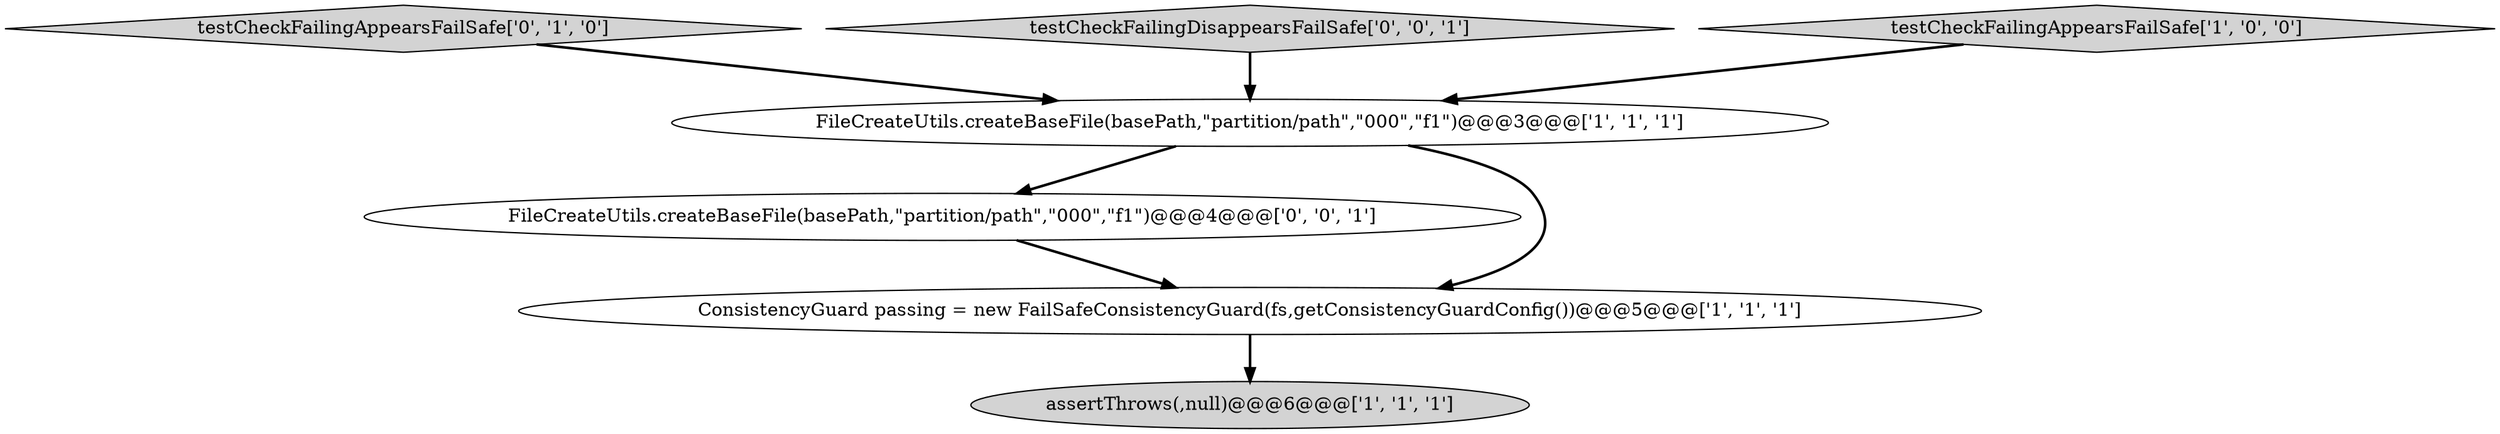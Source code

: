 digraph {
4 [style = filled, label = "testCheckFailingAppearsFailSafe['0', '1', '0']", fillcolor = lightgray, shape = diamond image = "AAA0AAABBB2BBB"];
6 [style = filled, label = "FileCreateUtils.createBaseFile(basePath,\"partition/path\",\"000\",\"f1\")@@@4@@@['0', '0', '1']", fillcolor = white, shape = ellipse image = "AAA0AAABBB3BBB"];
0 [style = filled, label = "assertThrows(,null)@@@6@@@['1', '1', '1']", fillcolor = lightgray, shape = ellipse image = "AAA0AAABBB1BBB"];
5 [style = filled, label = "testCheckFailingDisappearsFailSafe['0', '0', '1']", fillcolor = lightgray, shape = diamond image = "AAA0AAABBB3BBB"];
3 [style = filled, label = "ConsistencyGuard passing = new FailSafeConsistencyGuard(fs,getConsistencyGuardConfig())@@@5@@@['1', '1', '1']", fillcolor = white, shape = ellipse image = "AAA0AAABBB1BBB"];
1 [style = filled, label = "testCheckFailingAppearsFailSafe['1', '0', '0']", fillcolor = lightgray, shape = diamond image = "AAA0AAABBB1BBB"];
2 [style = filled, label = "FileCreateUtils.createBaseFile(basePath,\"partition/path\",\"000\",\"f1\")@@@3@@@['1', '1', '1']", fillcolor = white, shape = ellipse image = "AAA0AAABBB1BBB"];
6->3 [style = bold, label=""];
5->2 [style = bold, label=""];
1->2 [style = bold, label=""];
4->2 [style = bold, label=""];
2->6 [style = bold, label=""];
3->0 [style = bold, label=""];
2->3 [style = bold, label=""];
}
